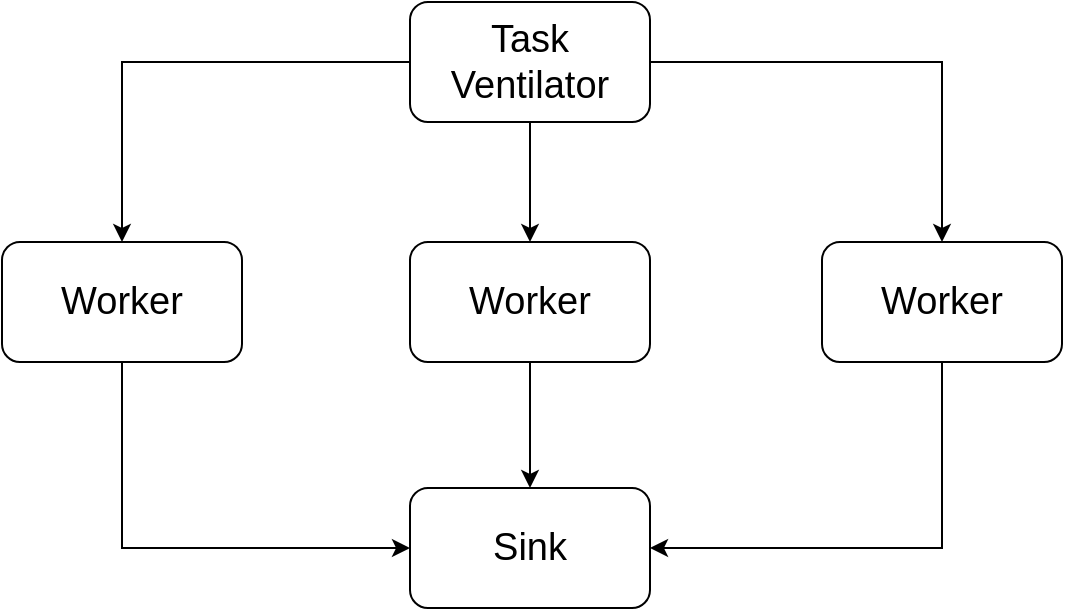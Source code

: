 <mxfile version="24.7.12">
  <diagram id="prtHgNgQTEPvFCAcTncT" name="Page-1">
    <mxGraphModel dx="1434" dy="790" grid="1" gridSize="10" guides="1" tooltips="1" connect="1" arrows="1" fold="1" page="1" pageScale="1" pageWidth="827" pageHeight="1169" math="0" shadow="0">
      <root>
        <mxCell id="0" />
        <mxCell id="1" parent="0" />
        <mxCell id="Ll4tVGdGiQP8kRPqJixi-12" style="edgeStyle=orthogonalEdgeStyle;rounded=0;orthogonalLoop=1;jettySize=auto;html=1;entryX=0.5;entryY=0;entryDx=0;entryDy=0;fontSize=19;" edge="1" parent="1" source="Ll4tVGdGiQP8kRPqJixi-1" target="Ll4tVGdGiQP8kRPqJixi-9">
          <mxGeometry relative="1" as="geometry" />
        </mxCell>
        <mxCell id="Ll4tVGdGiQP8kRPqJixi-13" style="edgeStyle=orthogonalEdgeStyle;rounded=0;orthogonalLoop=1;jettySize=auto;html=1;entryX=0.5;entryY=0;entryDx=0;entryDy=0;fontSize=19;" edge="1" parent="1" source="Ll4tVGdGiQP8kRPqJixi-1" target="Ll4tVGdGiQP8kRPqJixi-11">
          <mxGeometry relative="1" as="geometry" />
        </mxCell>
        <mxCell id="Ll4tVGdGiQP8kRPqJixi-14" style="edgeStyle=orthogonalEdgeStyle;rounded=0;orthogonalLoop=1;jettySize=auto;html=1;entryX=0.5;entryY=0;entryDx=0;entryDy=0;fontSize=19;" edge="1" parent="1" source="Ll4tVGdGiQP8kRPqJixi-1" target="Ll4tVGdGiQP8kRPqJixi-10">
          <mxGeometry relative="1" as="geometry" />
        </mxCell>
        <mxCell id="Ll4tVGdGiQP8kRPqJixi-1" value="Task Ventilator" style="rounded=1;whiteSpace=wrap;html=1;fontSize=19;" vertex="1" parent="1">
          <mxGeometry x="354" y="170" width="120" height="60" as="geometry" />
        </mxCell>
        <mxCell id="Ll4tVGdGiQP8kRPqJixi-16" style="edgeStyle=orthogonalEdgeStyle;rounded=0;orthogonalLoop=1;jettySize=auto;html=1;entryX=0;entryY=0.5;entryDx=0;entryDy=0;fontSize=19;" edge="1" parent="1" source="Ll4tVGdGiQP8kRPqJixi-9" target="Ll4tVGdGiQP8kRPqJixi-15">
          <mxGeometry relative="1" as="geometry">
            <Array as="points">
              <mxPoint x="210" y="443" />
            </Array>
          </mxGeometry>
        </mxCell>
        <mxCell id="Ll4tVGdGiQP8kRPqJixi-9" value="Worker" style="rounded=1;whiteSpace=wrap;html=1;fontSize=19;" vertex="1" parent="1">
          <mxGeometry x="150" y="290" width="120" height="60" as="geometry" />
        </mxCell>
        <mxCell id="Ll4tVGdGiQP8kRPqJixi-18" style="edgeStyle=orthogonalEdgeStyle;rounded=0;orthogonalLoop=1;jettySize=auto;html=1;entryX=1;entryY=0.5;entryDx=0;entryDy=0;fontSize=19;" edge="1" parent="1" source="Ll4tVGdGiQP8kRPqJixi-10" target="Ll4tVGdGiQP8kRPqJixi-15">
          <mxGeometry relative="1" as="geometry">
            <Array as="points">
              <mxPoint x="620" y="443" />
            </Array>
          </mxGeometry>
        </mxCell>
        <mxCell id="Ll4tVGdGiQP8kRPqJixi-10" value="Worker" style="rounded=1;whiteSpace=wrap;html=1;fontSize=19;" vertex="1" parent="1">
          <mxGeometry x="560" y="290" width="120" height="60" as="geometry" />
        </mxCell>
        <mxCell id="Ll4tVGdGiQP8kRPqJixi-17" style="edgeStyle=orthogonalEdgeStyle;rounded=0;orthogonalLoop=1;jettySize=auto;html=1;entryX=0.5;entryY=0;entryDx=0;entryDy=0;fontSize=19;" edge="1" parent="1" source="Ll4tVGdGiQP8kRPqJixi-11" target="Ll4tVGdGiQP8kRPqJixi-15">
          <mxGeometry relative="1" as="geometry" />
        </mxCell>
        <mxCell id="Ll4tVGdGiQP8kRPqJixi-11" value="Worker" style="rounded=1;whiteSpace=wrap;html=1;fontSize=19;" vertex="1" parent="1">
          <mxGeometry x="354" y="290" width="120" height="60" as="geometry" />
        </mxCell>
        <mxCell id="Ll4tVGdGiQP8kRPqJixi-15" value="Sink" style="rounded=1;whiteSpace=wrap;html=1;fontSize=19;" vertex="1" parent="1">
          <mxGeometry x="354" y="413" width="120" height="60" as="geometry" />
        </mxCell>
      </root>
    </mxGraphModel>
  </diagram>
</mxfile>
